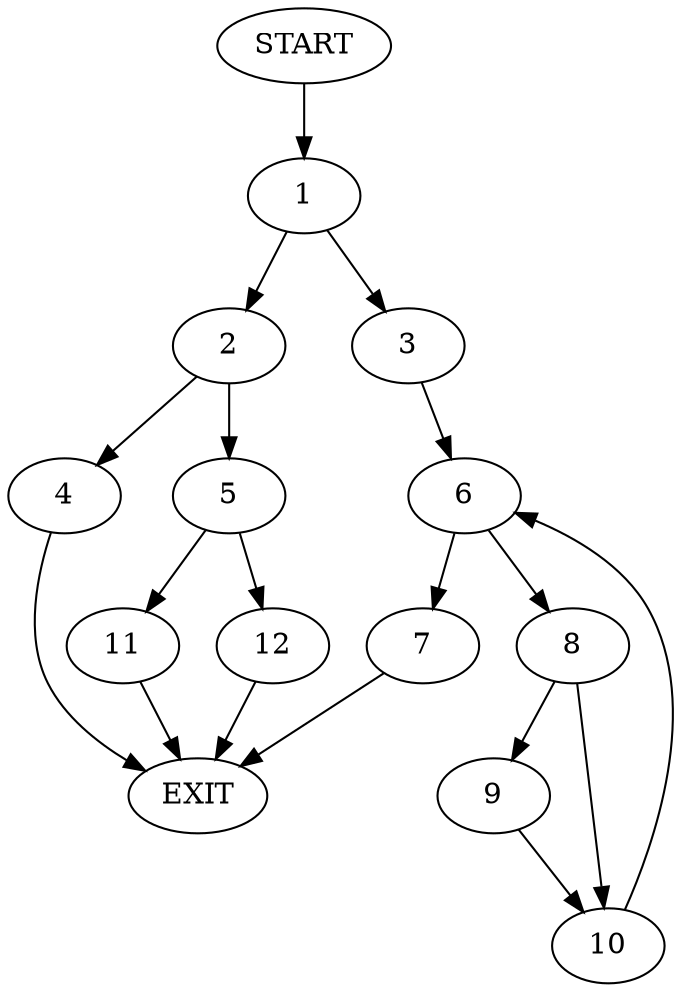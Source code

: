 digraph {
0 [label="START"]
13 [label="EXIT"]
0 -> 1
1 -> 2
1 -> 3
2 -> 4
2 -> 5
3 -> 6
6 -> 7
6 -> 8
8 -> 9
8 -> 10
7 -> 13
9 -> 10
10 -> 6
5 -> 11
5 -> 12
4 -> 13
11 -> 13
12 -> 13
}
